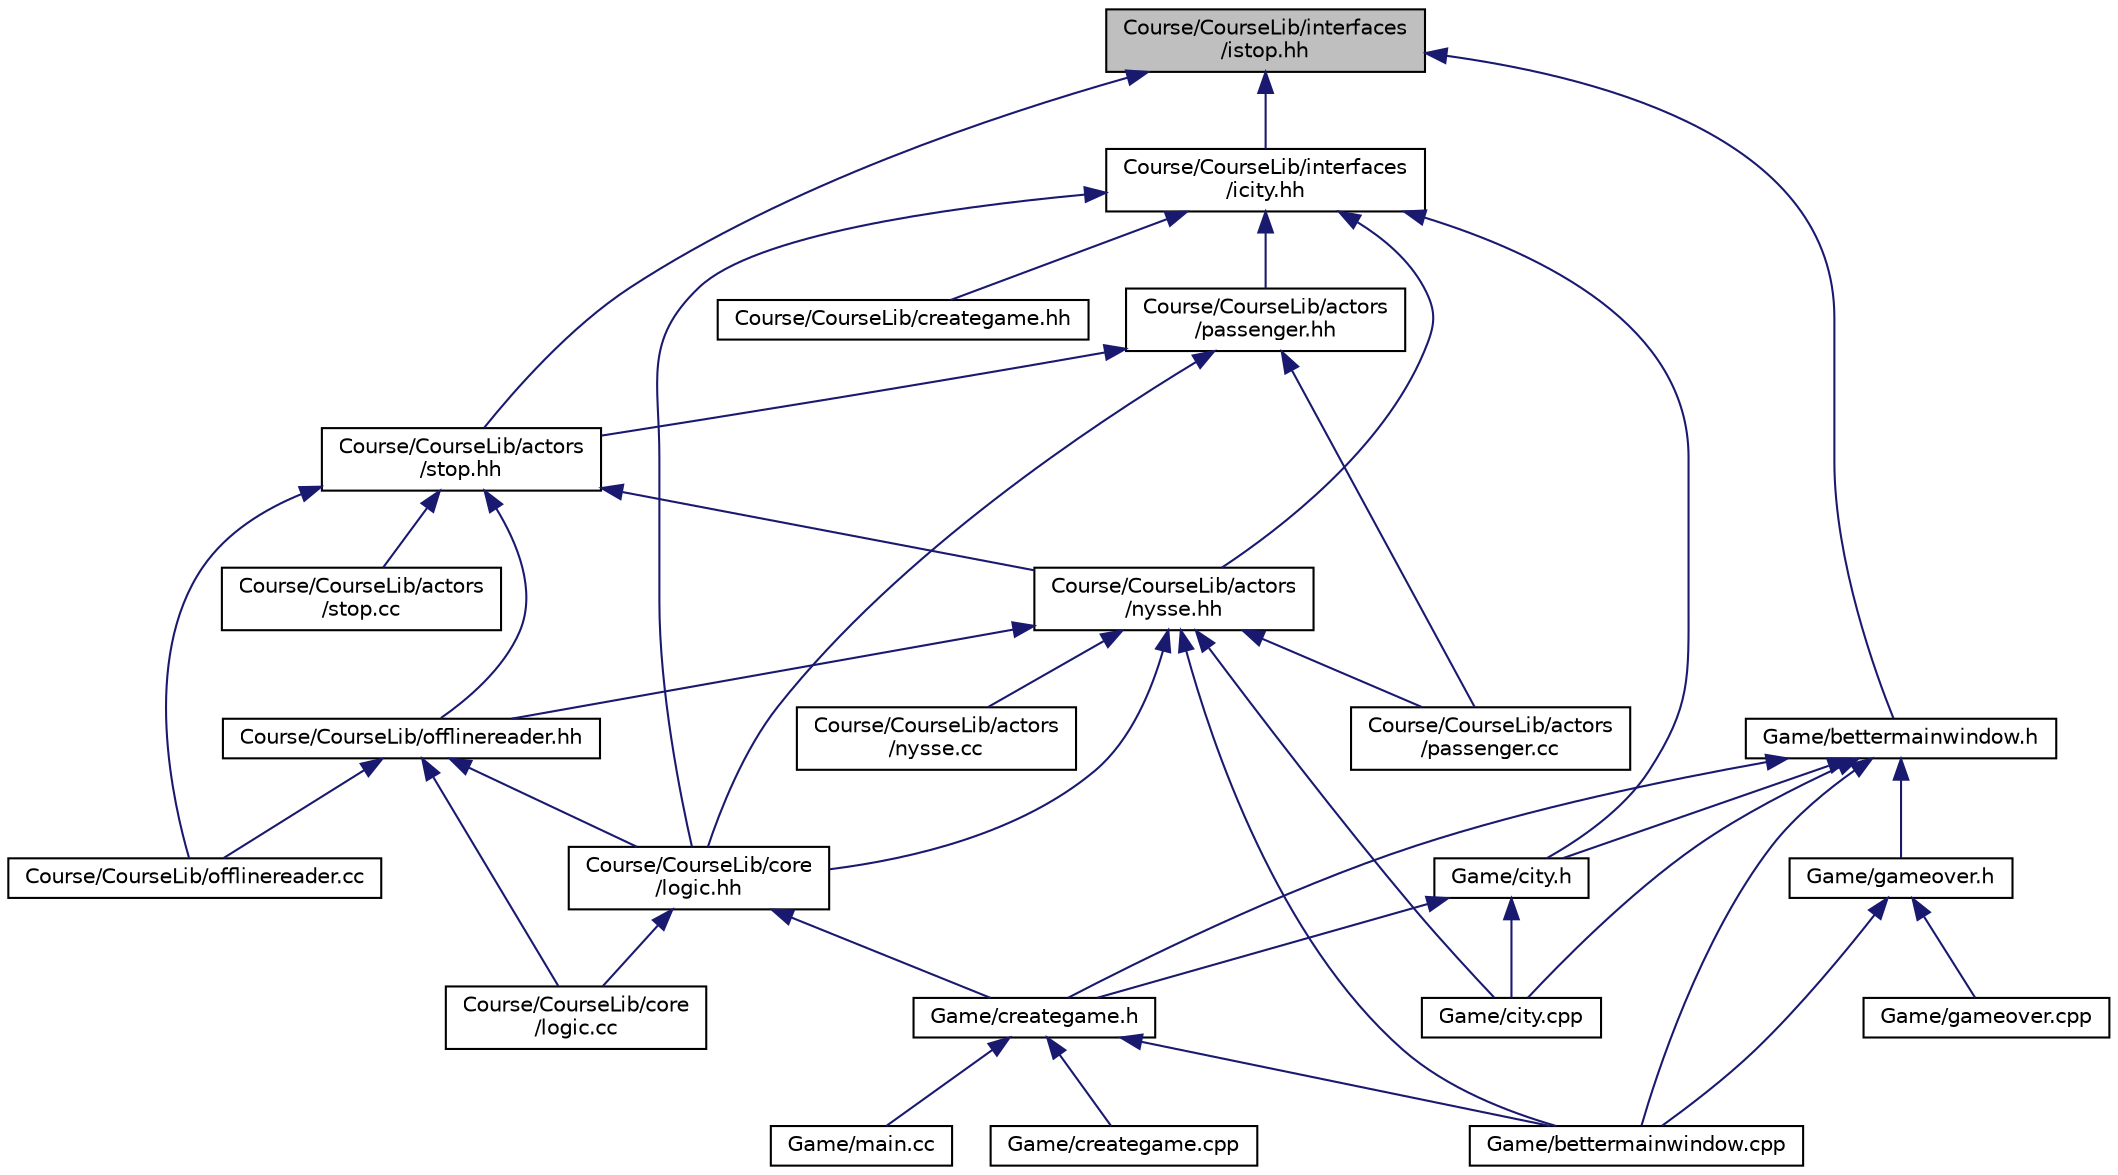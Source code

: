 digraph "Course/CourseLib/interfaces/istop.hh"
{
 // LATEX_PDF_SIZE
  edge [fontname="Helvetica",fontsize="10",labelfontname="Helvetica",labelfontsize="10"];
  node [fontname="Helvetica",fontsize="10",shape=record];
  Node1 [label="Course/CourseLib/interfaces\l/istop.hh",height=0.2,width=0.4,color="black", fillcolor="grey75", style="filled", fontcolor="black",tooltip="Defines an interface that describes stops operations."];
  Node1 -> Node2 [dir="back",color="midnightblue",fontsize="10",style="solid",fontname="Helvetica"];
  Node2 [label="Course/CourseLib/actors\l/stop.hh",height=0.2,width=0.4,color="black", fillcolor="white", style="filled",URL="$stop_8hh.html",tooltip=" "];
  Node2 -> Node3 [dir="back",color="midnightblue",fontsize="10",style="solid",fontname="Helvetica"];
  Node3 [label="Course/CourseLib/actors\l/nysse.hh",height=0.2,width=0.4,color="black", fillcolor="white", style="filled",URL="$nysse_8hh.html",tooltip=" "];
  Node3 -> Node4 [dir="back",color="midnightblue",fontsize="10",style="solid",fontname="Helvetica"];
  Node4 [label="Course/CourseLib/actors\l/nysse.cc",height=0.2,width=0.4,color="black", fillcolor="white", style="filled",URL="$nysse_8cc.html",tooltip=" "];
  Node3 -> Node5 [dir="back",color="midnightblue",fontsize="10",style="solid",fontname="Helvetica"];
  Node5 [label="Course/CourseLib/actors\l/passenger.cc",height=0.2,width=0.4,color="black", fillcolor="white", style="filled",URL="$passenger_8cc.html",tooltip=" "];
  Node3 -> Node6 [dir="back",color="midnightblue",fontsize="10",style="solid",fontname="Helvetica"];
  Node6 [label="Course/CourseLib/core\l/logic.hh",height=0.2,width=0.4,color="black", fillcolor="white", style="filled",URL="$logic_8hh.html",tooltip="Defines a class that handles the courseside gamelogic."];
  Node6 -> Node7 [dir="back",color="midnightblue",fontsize="10",style="solid",fontname="Helvetica"];
  Node7 [label="Course/CourseLib/core\l/logic.cc",height=0.2,width=0.4,color="black", fillcolor="white", style="filled",URL="$logic_8cc.html",tooltip=" "];
  Node6 -> Node8 [dir="back",color="midnightblue",fontsize="10",style="solid",fontname="Helvetica"];
  Node8 [label="Game/creategame.h",height=0.2,width=0.4,color="black", fillcolor="white", style="filled",URL="$creategame_8h.html",tooltip=" "];
  Node8 -> Node9 [dir="back",color="midnightblue",fontsize="10",style="solid",fontname="Helvetica"];
  Node9 [label="Game/bettermainwindow.cpp",height=0.2,width=0.4,color="black", fillcolor="white", style="filled",URL="$bettermainwindow_8cpp.html",tooltip=" "];
  Node8 -> Node10 [dir="back",color="midnightblue",fontsize="10",style="solid",fontname="Helvetica"];
  Node10 [label="Game/creategame.cpp",height=0.2,width=0.4,color="black", fillcolor="white", style="filled",URL="$creategame_8cpp.html",tooltip=" "];
  Node8 -> Node11 [dir="back",color="midnightblue",fontsize="10",style="solid",fontname="Helvetica"];
  Node11 [label="Game/main.cc",height=0.2,width=0.4,color="black", fillcolor="white", style="filled",URL="$main_8cc.html",tooltip=" "];
  Node3 -> Node12 [dir="back",color="midnightblue",fontsize="10",style="solid",fontname="Helvetica"];
  Node12 [label="Course/CourseLib/offlinereader.hh",height=0.2,width=0.4,color="black", fillcolor="white", style="filled",URL="$offlinereader_8hh.html",tooltip=" "];
  Node12 -> Node7 [dir="back",color="midnightblue",fontsize="10",style="solid",fontname="Helvetica"];
  Node12 -> Node6 [dir="back",color="midnightblue",fontsize="10",style="solid",fontname="Helvetica"];
  Node12 -> Node13 [dir="back",color="midnightblue",fontsize="10",style="solid",fontname="Helvetica"];
  Node13 [label="Course/CourseLib/offlinereader.cc",height=0.2,width=0.4,color="black", fillcolor="white", style="filled",URL="$offlinereader_8cc.html",tooltip=" "];
  Node3 -> Node9 [dir="back",color="midnightblue",fontsize="10",style="solid",fontname="Helvetica"];
  Node3 -> Node14 [dir="back",color="midnightblue",fontsize="10",style="solid",fontname="Helvetica"];
  Node14 [label="Game/city.cpp",height=0.2,width=0.4,color="black", fillcolor="white", style="filled",URL="$city_8cpp.html",tooltip=" "];
  Node2 -> Node15 [dir="back",color="midnightblue",fontsize="10",style="solid",fontname="Helvetica"];
  Node15 [label="Course/CourseLib/actors\l/stop.cc",height=0.2,width=0.4,color="black", fillcolor="white", style="filled",URL="$stop_8cc.html",tooltip=" "];
  Node2 -> Node13 [dir="back",color="midnightblue",fontsize="10",style="solid",fontname="Helvetica"];
  Node2 -> Node12 [dir="back",color="midnightblue",fontsize="10",style="solid",fontname="Helvetica"];
  Node1 -> Node16 [dir="back",color="midnightblue",fontsize="10",style="solid",fontname="Helvetica"];
  Node16 [label="Course/CourseLib/interfaces\l/icity.hh",height=0.2,width=0.4,color="black", fillcolor="white", style="filled",URL="$icity_8hh.html",tooltip="Defines an interface that reperesents the city's operations."];
  Node16 -> Node3 [dir="back",color="midnightblue",fontsize="10",style="solid",fontname="Helvetica"];
  Node16 -> Node17 [dir="back",color="midnightblue",fontsize="10",style="solid",fontname="Helvetica"];
  Node17 [label="Course/CourseLib/actors\l/passenger.hh",height=0.2,width=0.4,color="black", fillcolor="white", style="filled",URL="$passenger_8hh.html",tooltip=" "];
  Node17 -> Node5 [dir="back",color="midnightblue",fontsize="10",style="solid",fontname="Helvetica"];
  Node17 -> Node2 [dir="back",color="midnightblue",fontsize="10",style="solid",fontname="Helvetica"];
  Node17 -> Node6 [dir="back",color="midnightblue",fontsize="10",style="solid",fontname="Helvetica"];
  Node16 -> Node6 [dir="back",color="midnightblue",fontsize="10",style="solid",fontname="Helvetica"];
  Node16 -> Node18 [dir="back",color="midnightblue",fontsize="10",style="solid",fontname="Helvetica"];
  Node18 [label="Course/CourseLib/creategame.hh",height=0.2,width=0.4,color="black", fillcolor="white", style="filled",URL="$creategame_8hh.html",tooltip="Defines a function that creates the city (Students implement it)."];
  Node16 -> Node19 [dir="back",color="midnightblue",fontsize="10",style="solid",fontname="Helvetica"];
  Node19 [label="Game/city.h",height=0.2,width=0.4,color="black", fillcolor="white", style="filled",URL="$city_8h.html",tooltip=" "];
  Node19 -> Node14 [dir="back",color="midnightblue",fontsize="10",style="solid",fontname="Helvetica"];
  Node19 -> Node8 [dir="back",color="midnightblue",fontsize="10",style="solid",fontname="Helvetica"];
  Node1 -> Node20 [dir="back",color="midnightblue",fontsize="10",style="solid",fontname="Helvetica"];
  Node20 [label="Game/bettermainwindow.h",height=0.2,width=0.4,color="black", fillcolor="white", style="filled",URL="$bettermainwindow_8h.html",tooltip=" "];
  Node20 -> Node9 [dir="back",color="midnightblue",fontsize="10",style="solid",fontname="Helvetica"];
  Node20 -> Node14 [dir="back",color="midnightblue",fontsize="10",style="solid",fontname="Helvetica"];
  Node20 -> Node19 [dir="back",color="midnightblue",fontsize="10",style="solid",fontname="Helvetica"];
  Node20 -> Node8 [dir="back",color="midnightblue",fontsize="10",style="solid",fontname="Helvetica"];
  Node20 -> Node21 [dir="back",color="midnightblue",fontsize="10",style="solid",fontname="Helvetica"];
  Node21 [label="Game/gameover.h",height=0.2,width=0.4,color="black", fillcolor="white", style="filled",URL="$gameover_8h.html",tooltip="Defines a class that handles the situation of game ending Creates a dialog box that displays player s..."];
  Node21 -> Node9 [dir="back",color="midnightblue",fontsize="10",style="solid",fontname="Helvetica"];
  Node21 -> Node22 [dir="back",color="midnightblue",fontsize="10",style="solid",fontname="Helvetica"];
  Node22 [label="Game/gameover.cpp",height=0.2,width=0.4,color="black", fillcolor="white", style="filled",URL="$gameover_8cpp.html",tooltip=" "];
}
